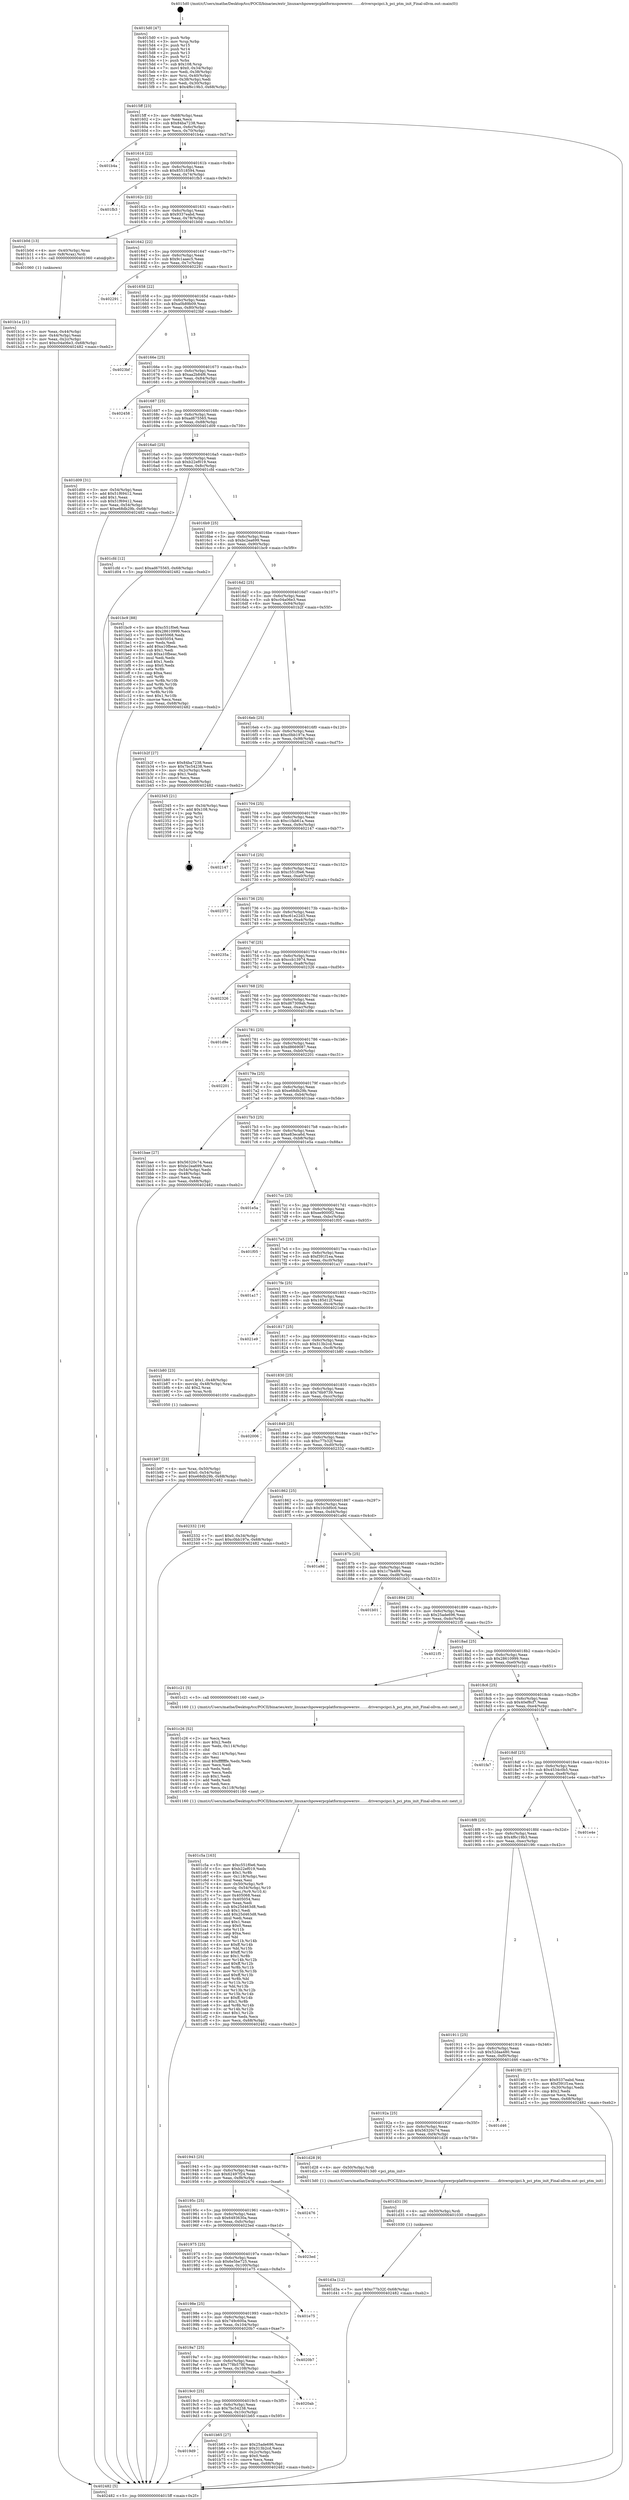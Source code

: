 digraph "0x4015d0" {
  label = "0x4015d0 (/mnt/c/Users/mathe/Desktop/tcc/POCII/binaries/extr_linuxarchpowerpcplatformspowernv........driverspcipci.h_pci_ptm_init_Final-ollvm.out::main(0))"
  labelloc = "t"
  node[shape=record]

  Entry [label="",width=0.3,height=0.3,shape=circle,fillcolor=black,style=filled]
  "0x4015ff" [label="{
     0x4015ff [23]\l
     | [instrs]\l
     &nbsp;&nbsp;0x4015ff \<+3\>: mov -0x68(%rbp),%eax\l
     &nbsp;&nbsp;0x401602 \<+2\>: mov %eax,%ecx\l
     &nbsp;&nbsp;0x401604 \<+6\>: sub $0x84ba7238,%ecx\l
     &nbsp;&nbsp;0x40160a \<+3\>: mov %eax,-0x6c(%rbp)\l
     &nbsp;&nbsp;0x40160d \<+3\>: mov %ecx,-0x70(%rbp)\l
     &nbsp;&nbsp;0x401610 \<+6\>: je 0000000000401b4a \<main+0x57a\>\l
  }"]
  "0x401b4a" [label="{
     0x401b4a\l
  }", style=dashed]
  "0x401616" [label="{
     0x401616 [22]\l
     | [instrs]\l
     &nbsp;&nbsp;0x401616 \<+5\>: jmp 000000000040161b \<main+0x4b\>\l
     &nbsp;&nbsp;0x40161b \<+3\>: mov -0x6c(%rbp),%eax\l
     &nbsp;&nbsp;0x40161e \<+5\>: sub $0x85518594,%eax\l
     &nbsp;&nbsp;0x401623 \<+3\>: mov %eax,-0x74(%rbp)\l
     &nbsp;&nbsp;0x401626 \<+6\>: je 0000000000401fb3 \<main+0x9e3\>\l
  }"]
  Exit [label="",width=0.3,height=0.3,shape=circle,fillcolor=black,style=filled,peripheries=2]
  "0x401fb3" [label="{
     0x401fb3\l
  }", style=dashed]
  "0x40162c" [label="{
     0x40162c [22]\l
     | [instrs]\l
     &nbsp;&nbsp;0x40162c \<+5\>: jmp 0000000000401631 \<main+0x61\>\l
     &nbsp;&nbsp;0x401631 \<+3\>: mov -0x6c(%rbp),%eax\l
     &nbsp;&nbsp;0x401634 \<+5\>: sub $0x9337eabd,%eax\l
     &nbsp;&nbsp;0x401639 \<+3\>: mov %eax,-0x78(%rbp)\l
     &nbsp;&nbsp;0x40163c \<+6\>: je 0000000000401b0d \<main+0x53d\>\l
  }"]
  "0x401d3a" [label="{
     0x401d3a [12]\l
     | [instrs]\l
     &nbsp;&nbsp;0x401d3a \<+7\>: movl $0xc77b32f,-0x68(%rbp)\l
     &nbsp;&nbsp;0x401d41 \<+5\>: jmp 0000000000402482 \<main+0xeb2\>\l
  }"]
  "0x401b0d" [label="{
     0x401b0d [13]\l
     | [instrs]\l
     &nbsp;&nbsp;0x401b0d \<+4\>: mov -0x40(%rbp),%rax\l
     &nbsp;&nbsp;0x401b11 \<+4\>: mov 0x8(%rax),%rdi\l
     &nbsp;&nbsp;0x401b15 \<+5\>: call 0000000000401060 \<atoi@plt\>\l
     | [calls]\l
     &nbsp;&nbsp;0x401060 \{1\} (unknown)\l
  }"]
  "0x401642" [label="{
     0x401642 [22]\l
     | [instrs]\l
     &nbsp;&nbsp;0x401642 \<+5\>: jmp 0000000000401647 \<main+0x77\>\l
     &nbsp;&nbsp;0x401647 \<+3\>: mov -0x6c(%rbp),%eax\l
     &nbsp;&nbsp;0x40164a \<+5\>: sub $0x9c1aaec5,%eax\l
     &nbsp;&nbsp;0x40164f \<+3\>: mov %eax,-0x7c(%rbp)\l
     &nbsp;&nbsp;0x401652 \<+6\>: je 0000000000402291 \<main+0xcc1\>\l
  }"]
  "0x401d31" [label="{
     0x401d31 [9]\l
     | [instrs]\l
     &nbsp;&nbsp;0x401d31 \<+4\>: mov -0x50(%rbp),%rdi\l
     &nbsp;&nbsp;0x401d35 \<+5\>: call 0000000000401030 \<free@plt\>\l
     | [calls]\l
     &nbsp;&nbsp;0x401030 \{1\} (unknown)\l
  }"]
  "0x402291" [label="{
     0x402291\l
  }", style=dashed]
  "0x401658" [label="{
     0x401658 [22]\l
     | [instrs]\l
     &nbsp;&nbsp;0x401658 \<+5\>: jmp 000000000040165d \<main+0x8d\>\l
     &nbsp;&nbsp;0x40165d \<+3\>: mov -0x6c(%rbp),%eax\l
     &nbsp;&nbsp;0x401660 \<+5\>: sub $0xa0b89b09,%eax\l
     &nbsp;&nbsp;0x401665 \<+3\>: mov %eax,-0x80(%rbp)\l
     &nbsp;&nbsp;0x401668 \<+6\>: je 00000000004023bf \<main+0xdef\>\l
  }"]
  "0x401c5a" [label="{
     0x401c5a [163]\l
     | [instrs]\l
     &nbsp;&nbsp;0x401c5a \<+5\>: mov $0xc551f0e6,%ecx\l
     &nbsp;&nbsp;0x401c5f \<+5\>: mov $0xb22ef019,%edx\l
     &nbsp;&nbsp;0x401c64 \<+3\>: mov $0x1,%r8b\l
     &nbsp;&nbsp;0x401c67 \<+6\>: mov -0x118(%rbp),%esi\l
     &nbsp;&nbsp;0x401c6d \<+3\>: imul %eax,%esi\l
     &nbsp;&nbsp;0x401c70 \<+4\>: mov -0x50(%rbp),%r9\l
     &nbsp;&nbsp;0x401c74 \<+4\>: movslq -0x54(%rbp),%r10\l
     &nbsp;&nbsp;0x401c78 \<+4\>: mov %esi,(%r9,%r10,4)\l
     &nbsp;&nbsp;0x401c7c \<+7\>: mov 0x405068,%eax\l
     &nbsp;&nbsp;0x401c83 \<+7\>: mov 0x405054,%esi\l
     &nbsp;&nbsp;0x401c8a \<+2\>: mov %eax,%edi\l
     &nbsp;&nbsp;0x401c8c \<+6\>: sub $0x25d463d8,%edi\l
     &nbsp;&nbsp;0x401c92 \<+3\>: sub $0x1,%edi\l
     &nbsp;&nbsp;0x401c95 \<+6\>: add $0x25d463d8,%edi\l
     &nbsp;&nbsp;0x401c9b \<+3\>: imul %edi,%eax\l
     &nbsp;&nbsp;0x401c9e \<+3\>: and $0x1,%eax\l
     &nbsp;&nbsp;0x401ca1 \<+3\>: cmp $0x0,%eax\l
     &nbsp;&nbsp;0x401ca4 \<+4\>: sete %r11b\l
     &nbsp;&nbsp;0x401ca8 \<+3\>: cmp $0xa,%esi\l
     &nbsp;&nbsp;0x401cab \<+3\>: setl %bl\l
     &nbsp;&nbsp;0x401cae \<+3\>: mov %r11b,%r14b\l
     &nbsp;&nbsp;0x401cb1 \<+4\>: xor $0xff,%r14b\l
     &nbsp;&nbsp;0x401cb5 \<+3\>: mov %bl,%r15b\l
     &nbsp;&nbsp;0x401cb8 \<+4\>: xor $0xff,%r15b\l
     &nbsp;&nbsp;0x401cbc \<+4\>: xor $0x1,%r8b\l
     &nbsp;&nbsp;0x401cc0 \<+3\>: mov %r14b,%r12b\l
     &nbsp;&nbsp;0x401cc3 \<+4\>: and $0xff,%r12b\l
     &nbsp;&nbsp;0x401cc7 \<+3\>: and %r8b,%r11b\l
     &nbsp;&nbsp;0x401cca \<+3\>: mov %r15b,%r13b\l
     &nbsp;&nbsp;0x401ccd \<+4\>: and $0xff,%r13b\l
     &nbsp;&nbsp;0x401cd1 \<+3\>: and %r8b,%bl\l
     &nbsp;&nbsp;0x401cd4 \<+3\>: or %r11b,%r12b\l
     &nbsp;&nbsp;0x401cd7 \<+3\>: or %bl,%r13b\l
     &nbsp;&nbsp;0x401cda \<+3\>: xor %r13b,%r12b\l
     &nbsp;&nbsp;0x401cdd \<+3\>: or %r15b,%r14b\l
     &nbsp;&nbsp;0x401ce0 \<+4\>: xor $0xff,%r14b\l
     &nbsp;&nbsp;0x401ce4 \<+4\>: or $0x1,%r8b\l
     &nbsp;&nbsp;0x401ce8 \<+3\>: and %r8b,%r14b\l
     &nbsp;&nbsp;0x401ceb \<+3\>: or %r14b,%r12b\l
     &nbsp;&nbsp;0x401cee \<+4\>: test $0x1,%r12b\l
     &nbsp;&nbsp;0x401cf2 \<+3\>: cmovne %edx,%ecx\l
     &nbsp;&nbsp;0x401cf5 \<+3\>: mov %ecx,-0x68(%rbp)\l
     &nbsp;&nbsp;0x401cf8 \<+5\>: jmp 0000000000402482 \<main+0xeb2\>\l
  }"]
  "0x4023bf" [label="{
     0x4023bf\l
  }", style=dashed]
  "0x40166e" [label="{
     0x40166e [25]\l
     | [instrs]\l
     &nbsp;&nbsp;0x40166e \<+5\>: jmp 0000000000401673 \<main+0xa3\>\l
     &nbsp;&nbsp;0x401673 \<+3\>: mov -0x6c(%rbp),%eax\l
     &nbsp;&nbsp;0x401676 \<+5\>: sub $0xaa2b84f6,%eax\l
     &nbsp;&nbsp;0x40167b \<+6\>: mov %eax,-0x84(%rbp)\l
     &nbsp;&nbsp;0x401681 \<+6\>: je 0000000000402458 \<main+0xe88\>\l
  }"]
  "0x401c26" [label="{
     0x401c26 [52]\l
     | [instrs]\l
     &nbsp;&nbsp;0x401c26 \<+2\>: xor %ecx,%ecx\l
     &nbsp;&nbsp;0x401c28 \<+5\>: mov $0x2,%edx\l
     &nbsp;&nbsp;0x401c2d \<+6\>: mov %edx,-0x114(%rbp)\l
     &nbsp;&nbsp;0x401c33 \<+1\>: cltd\l
     &nbsp;&nbsp;0x401c34 \<+6\>: mov -0x114(%rbp),%esi\l
     &nbsp;&nbsp;0x401c3a \<+2\>: idiv %esi\l
     &nbsp;&nbsp;0x401c3c \<+6\>: imul $0xfffffffe,%edx,%edx\l
     &nbsp;&nbsp;0x401c42 \<+2\>: mov %ecx,%edi\l
     &nbsp;&nbsp;0x401c44 \<+2\>: sub %edx,%edi\l
     &nbsp;&nbsp;0x401c46 \<+2\>: mov %ecx,%edx\l
     &nbsp;&nbsp;0x401c48 \<+3\>: sub $0x1,%edx\l
     &nbsp;&nbsp;0x401c4b \<+2\>: add %edx,%edi\l
     &nbsp;&nbsp;0x401c4d \<+2\>: sub %edi,%ecx\l
     &nbsp;&nbsp;0x401c4f \<+6\>: mov %ecx,-0x118(%rbp)\l
     &nbsp;&nbsp;0x401c55 \<+5\>: call 0000000000401160 \<next_i\>\l
     | [calls]\l
     &nbsp;&nbsp;0x401160 \{1\} (/mnt/c/Users/mathe/Desktop/tcc/POCII/binaries/extr_linuxarchpowerpcplatformspowernv........driverspcipci.h_pci_ptm_init_Final-ollvm.out::next_i)\l
  }"]
  "0x402458" [label="{
     0x402458\l
  }", style=dashed]
  "0x401687" [label="{
     0x401687 [25]\l
     | [instrs]\l
     &nbsp;&nbsp;0x401687 \<+5\>: jmp 000000000040168c \<main+0xbc\>\l
     &nbsp;&nbsp;0x40168c \<+3\>: mov -0x6c(%rbp),%eax\l
     &nbsp;&nbsp;0x40168f \<+5\>: sub $0xad675565,%eax\l
     &nbsp;&nbsp;0x401694 \<+6\>: mov %eax,-0x88(%rbp)\l
     &nbsp;&nbsp;0x40169a \<+6\>: je 0000000000401d09 \<main+0x739\>\l
  }"]
  "0x401b97" [label="{
     0x401b97 [23]\l
     | [instrs]\l
     &nbsp;&nbsp;0x401b97 \<+4\>: mov %rax,-0x50(%rbp)\l
     &nbsp;&nbsp;0x401b9b \<+7\>: movl $0x0,-0x54(%rbp)\l
     &nbsp;&nbsp;0x401ba2 \<+7\>: movl $0xe68db29b,-0x68(%rbp)\l
     &nbsp;&nbsp;0x401ba9 \<+5\>: jmp 0000000000402482 \<main+0xeb2\>\l
  }"]
  "0x401d09" [label="{
     0x401d09 [31]\l
     | [instrs]\l
     &nbsp;&nbsp;0x401d09 \<+3\>: mov -0x54(%rbp),%eax\l
     &nbsp;&nbsp;0x401d0c \<+5\>: add $0x51f69412,%eax\l
     &nbsp;&nbsp;0x401d11 \<+3\>: add $0x1,%eax\l
     &nbsp;&nbsp;0x401d14 \<+5\>: sub $0x51f69412,%eax\l
     &nbsp;&nbsp;0x401d19 \<+3\>: mov %eax,-0x54(%rbp)\l
     &nbsp;&nbsp;0x401d1c \<+7\>: movl $0xe68db29b,-0x68(%rbp)\l
     &nbsp;&nbsp;0x401d23 \<+5\>: jmp 0000000000402482 \<main+0xeb2\>\l
  }"]
  "0x4016a0" [label="{
     0x4016a0 [25]\l
     | [instrs]\l
     &nbsp;&nbsp;0x4016a0 \<+5\>: jmp 00000000004016a5 \<main+0xd5\>\l
     &nbsp;&nbsp;0x4016a5 \<+3\>: mov -0x6c(%rbp),%eax\l
     &nbsp;&nbsp;0x4016a8 \<+5\>: sub $0xb22ef019,%eax\l
     &nbsp;&nbsp;0x4016ad \<+6\>: mov %eax,-0x8c(%rbp)\l
     &nbsp;&nbsp;0x4016b3 \<+6\>: je 0000000000401cfd \<main+0x72d\>\l
  }"]
  "0x4019d9" [label="{
     0x4019d9\l
  }", style=dashed]
  "0x401cfd" [label="{
     0x401cfd [12]\l
     | [instrs]\l
     &nbsp;&nbsp;0x401cfd \<+7\>: movl $0xad675565,-0x68(%rbp)\l
     &nbsp;&nbsp;0x401d04 \<+5\>: jmp 0000000000402482 \<main+0xeb2\>\l
  }"]
  "0x4016b9" [label="{
     0x4016b9 [25]\l
     | [instrs]\l
     &nbsp;&nbsp;0x4016b9 \<+5\>: jmp 00000000004016be \<main+0xee\>\l
     &nbsp;&nbsp;0x4016be \<+3\>: mov -0x6c(%rbp),%eax\l
     &nbsp;&nbsp;0x4016c1 \<+5\>: sub $0xbc2ea699,%eax\l
     &nbsp;&nbsp;0x4016c6 \<+6\>: mov %eax,-0x90(%rbp)\l
     &nbsp;&nbsp;0x4016cc \<+6\>: je 0000000000401bc9 \<main+0x5f9\>\l
  }"]
  "0x401b65" [label="{
     0x401b65 [27]\l
     | [instrs]\l
     &nbsp;&nbsp;0x401b65 \<+5\>: mov $0x25ade696,%eax\l
     &nbsp;&nbsp;0x401b6a \<+5\>: mov $0x313b2cd,%ecx\l
     &nbsp;&nbsp;0x401b6f \<+3\>: mov -0x2c(%rbp),%edx\l
     &nbsp;&nbsp;0x401b72 \<+3\>: cmp $0x0,%edx\l
     &nbsp;&nbsp;0x401b75 \<+3\>: cmove %ecx,%eax\l
     &nbsp;&nbsp;0x401b78 \<+3\>: mov %eax,-0x68(%rbp)\l
     &nbsp;&nbsp;0x401b7b \<+5\>: jmp 0000000000402482 \<main+0xeb2\>\l
  }"]
  "0x401bc9" [label="{
     0x401bc9 [88]\l
     | [instrs]\l
     &nbsp;&nbsp;0x401bc9 \<+5\>: mov $0xc551f0e6,%eax\l
     &nbsp;&nbsp;0x401bce \<+5\>: mov $0x28610999,%ecx\l
     &nbsp;&nbsp;0x401bd3 \<+7\>: mov 0x405068,%edx\l
     &nbsp;&nbsp;0x401bda \<+7\>: mov 0x405054,%esi\l
     &nbsp;&nbsp;0x401be1 \<+2\>: mov %edx,%edi\l
     &nbsp;&nbsp;0x401be3 \<+6\>: add $0xa10fbeac,%edi\l
     &nbsp;&nbsp;0x401be9 \<+3\>: sub $0x1,%edi\l
     &nbsp;&nbsp;0x401bec \<+6\>: sub $0xa10fbeac,%edi\l
     &nbsp;&nbsp;0x401bf2 \<+3\>: imul %edi,%edx\l
     &nbsp;&nbsp;0x401bf5 \<+3\>: and $0x1,%edx\l
     &nbsp;&nbsp;0x401bf8 \<+3\>: cmp $0x0,%edx\l
     &nbsp;&nbsp;0x401bfb \<+4\>: sete %r8b\l
     &nbsp;&nbsp;0x401bff \<+3\>: cmp $0xa,%esi\l
     &nbsp;&nbsp;0x401c02 \<+4\>: setl %r9b\l
     &nbsp;&nbsp;0x401c06 \<+3\>: mov %r8b,%r10b\l
     &nbsp;&nbsp;0x401c09 \<+3\>: and %r9b,%r10b\l
     &nbsp;&nbsp;0x401c0c \<+3\>: xor %r9b,%r8b\l
     &nbsp;&nbsp;0x401c0f \<+3\>: or %r8b,%r10b\l
     &nbsp;&nbsp;0x401c12 \<+4\>: test $0x1,%r10b\l
     &nbsp;&nbsp;0x401c16 \<+3\>: cmovne %ecx,%eax\l
     &nbsp;&nbsp;0x401c19 \<+3\>: mov %eax,-0x68(%rbp)\l
     &nbsp;&nbsp;0x401c1c \<+5\>: jmp 0000000000402482 \<main+0xeb2\>\l
  }"]
  "0x4016d2" [label="{
     0x4016d2 [25]\l
     | [instrs]\l
     &nbsp;&nbsp;0x4016d2 \<+5\>: jmp 00000000004016d7 \<main+0x107\>\l
     &nbsp;&nbsp;0x4016d7 \<+3\>: mov -0x6c(%rbp),%eax\l
     &nbsp;&nbsp;0x4016da \<+5\>: sub $0xc04a06e3,%eax\l
     &nbsp;&nbsp;0x4016df \<+6\>: mov %eax,-0x94(%rbp)\l
     &nbsp;&nbsp;0x4016e5 \<+6\>: je 0000000000401b2f \<main+0x55f\>\l
  }"]
  "0x4019c0" [label="{
     0x4019c0 [25]\l
     | [instrs]\l
     &nbsp;&nbsp;0x4019c0 \<+5\>: jmp 00000000004019c5 \<main+0x3f5\>\l
     &nbsp;&nbsp;0x4019c5 \<+3\>: mov -0x6c(%rbp),%eax\l
     &nbsp;&nbsp;0x4019c8 \<+5\>: sub $0x7bc54238,%eax\l
     &nbsp;&nbsp;0x4019cd \<+6\>: mov %eax,-0x10c(%rbp)\l
     &nbsp;&nbsp;0x4019d3 \<+6\>: je 0000000000401b65 \<main+0x595\>\l
  }"]
  "0x401b2f" [label="{
     0x401b2f [27]\l
     | [instrs]\l
     &nbsp;&nbsp;0x401b2f \<+5\>: mov $0x84ba7238,%eax\l
     &nbsp;&nbsp;0x401b34 \<+5\>: mov $0x7bc54238,%ecx\l
     &nbsp;&nbsp;0x401b39 \<+3\>: mov -0x2c(%rbp),%edx\l
     &nbsp;&nbsp;0x401b3c \<+3\>: cmp $0x1,%edx\l
     &nbsp;&nbsp;0x401b3f \<+3\>: cmovl %ecx,%eax\l
     &nbsp;&nbsp;0x401b42 \<+3\>: mov %eax,-0x68(%rbp)\l
     &nbsp;&nbsp;0x401b45 \<+5\>: jmp 0000000000402482 \<main+0xeb2\>\l
  }"]
  "0x4016eb" [label="{
     0x4016eb [25]\l
     | [instrs]\l
     &nbsp;&nbsp;0x4016eb \<+5\>: jmp 00000000004016f0 \<main+0x120\>\l
     &nbsp;&nbsp;0x4016f0 \<+3\>: mov -0x6c(%rbp),%eax\l
     &nbsp;&nbsp;0x4016f3 \<+5\>: sub $0xc0bb197e,%eax\l
     &nbsp;&nbsp;0x4016f8 \<+6\>: mov %eax,-0x98(%rbp)\l
     &nbsp;&nbsp;0x4016fe \<+6\>: je 0000000000402345 \<main+0xd75\>\l
  }"]
  "0x4020ab" [label="{
     0x4020ab\l
  }", style=dashed]
  "0x402345" [label="{
     0x402345 [21]\l
     | [instrs]\l
     &nbsp;&nbsp;0x402345 \<+3\>: mov -0x34(%rbp),%eax\l
     &nbsp;&nbsp;0x402348 \<+7\>: add $0x108,%rsp\l
     &nbsp;&nbsp;0x40234f \<+1\>: pop %rbx\l
     &nbsp;&nbsp;0x402350 \<+2\>: pop %r12\l
     &nbsp;&nbsp;0x402352 \<+2\>: pop %r13\l
     &nbsp;&nbsp;0x402354 \<+2\>: pop %r14\l
     &nbsp;&nbsp;0x402356 \<+2\>: pop %r15\l
     &nbsp;&nbsp;0x402358 \<+1\>: pop %rbp\l
     &nbsp;&nbsp;0x402359 \<+1\>: ret\l
  }"]
  "0x401704" [label="{
     0x401704 [25]\l
     | [instrs]\l
     &nbsp;&nbsp;0x401704 \<+5\>: jmp 0000000000401709 \<main+0x139\>\l
     &nbsp;&nbsp;0x401709 \<+3\>: mov -0x6c(%rbp),%eax\l
     &nbsp;&nbsp;0x40170c \<+5\>: sub $0xc1fab61a,%eax\l
     &nbsp;&nbsp;0x401711 \<+6\>: mov %eax,-0x9c(%rbp)\l
     &nbsp;&nbsp;0x401717 \<+6\>: je 0000000000402147 \<main+0xb77\>\l
  }"]
  "0x4019a7" [label="{
     0x4019a7 [25]\l
     | [instrs]\l
     &nbsp;&nbsp;0x4019a7 \<+5\>: jmp 00000000004019ac \<main+0x3dc\>\l
     &nbsp;&nbsp;0x4019ac \<+3\>: mov -0x6c(%rbp),%eax\l
     &nbsp;&nbsp;0x4019af \<+5\>: sub $0x778b578f,%eax\l
     &nbsp;&nbsp;0x4019b4 \<+6\>: mov %eax,-0x108(%rbp)\l
     &nbsp;&nbsp;0x4019ba \<+6\>: je 00000000004020ab \<main+0xadb\>\l
  }"]
  "0x402147" [label="{
     0x402147\l
  }", style=dashed]
  "0x40171d" [label="{
     0x40171d [25]\l
     | [instrs]\l
     &nbsp;&nbsp;0x40171d \<+5\>: jmp 0000000000401722 \<main+0x152\>\l
     &nbsp;&nbsp;0x401722 \<+3\>: mov -0x6c(%rbp),%eax\l
     &nbsp;&nbsp;0x401725 \<+5\>: sub $0xc551f0e6,%eax\l
     &nbsp;&nbsp;0x40172a \<+6\>: mov %eax,-0xa0(%rbp)\l
     &nbsp;&nbsp;0x401730 \<+6\>: je 0000000000402372 \<main+0xda2\>\l
  }"]
  "0x4020b7" [label="{
     0x4020b7\l
  }", style=dashed]
  "0x402372" [label="{
     0x402372\l
  }", style=dashed]
  "0x401736" [label="{
     0x401736 [25]\l
     | [instrs]\l
     &nbsp;&nbsp;0x401736 \<+5\>: jmp 000000000040173b \<main+0x16b\>\l
     &nbsp;&nbsp;0x40173b \<+3\>: mov -0x6c(%rbp),%eax\l
     &nbsp;&nbsp;0x40173e \<+5\>: sub $0xc61e22d3,%eax\l
     &nbsp;&nbsp;0x401743 \<+6\>: mov %eax,-0xa4(%rbp)\l
     &nbsp;&nbsp;0x401749 \<+6\>: je 000000000040235a \<main+0xd8a\>\l
  }"]
  "0x40198e" [label="{
     0x40198e [25]\l
     | [instrs]\l
     &nbsp;&nbsp;0x40198e \<+5\>: jmp 0000000000401993 \<main+0x3c3\>\l
     &nbsp;&nbsp;0x401993 \<+3\>: mov -0x6c(%rbp),%eax\l
     &nbsp;&nbsp;0x401996 \<+5\>: sub $0x749c600a,%eax\l
     &nbsp;&nbsp;0x40199b \<+6\>: mov %eax,-0x104(%rbp)\l
     &nbsp;&nbsp;0x4019a1 \<+6\>: je 00000000004020b7 \<main+0xae7\>\l
  }"]
  "0x40235a" [label="{
     0x40235a\l
  }", style=dashed]
  "0x40174f" [label="{
     0x40174f [25]\l
     | [instrs]\l
     &nbsp;&nbsp;0x40174f \<+5\>: jmp 0000000000401754 \<main+0x184\>\l
     &nbsp;&nbsp;0x401754 \<+3\>: mov -0x6c(%rbp),%eax\l
     &nbsp;&nbsp;0x401757 \<+5\>: sub $0xccb13974,%eax\l
     &nbsp;&nbsp;0x40175c \<+6\>: mov %eax,-0xa8(%rbp)\l
     &nbsp;&nbsp;0x401762 \<+6\>: je 0000000000402326 \<main+0xd56\>\l
  }"]
  "0x401e75" [label="{
     0x401e75\l
  }", style=dashed]
  "0x402326" [label="{
     0x402326\l
  }", style=dashed]
  "0x401768" [label="{
     0x401768 [25]\l
     | [instrs]\l
     &nbsp;&nbsp;0x401768 \<+5\>: jmp 000000000040176d \<main+0x19d\>\l
     &nbsp;&nbsp;0x40176d \<+3\>: mov -0x6c(%rbp),%eax\l
     &nbsp;&nbsp;0x401770 \<+5\>: sub $0xd67309ab,%eax\l
     &nbsp;&nbsp;0x401775 \<+6\>: mov %eax,-0xac(%rbp)\l
     &nbsp;&nbsp;0x40177b \<+6\>: je 0000000000401d9e \<main+0x7ce\>\l
  }"]
  "0x401975" [label="{
     0x401975 [25]\l
     | [instrs]\l
     &nbsp;&nbsp;0x401975 \<+5\>: jmp 000000000040197a \<main+0x3aa\>\l
     &nbsp;&nbsp;0x40197a \<+3\>: mov -0x6c(%rbp),%eax\l
     &nbsp;&nbsp;0x40197d \<+5\>: sub $0x6e5be725,%eax\l
     &nbsp;&nbsp;0x401982 \<+6\>: mov %eax,-0x100(%rbp)\l
     &nbsp;&nbsp;0x401988 \<+6\>: je 0000000000401e75 \<main+0x8a5\>\l
  }"]
  "0x401d9e" [label="{
     0x401d9e\l
  }", style=dashed]
  "0x401781" [label="{
     0x401781 [25]\l
     | [instrs]\l
     &nbsp;&nbsp;0x401781 \<+5\>: jmp 0000000000401786 \<main+0x1b6\>\l
     &nbsp;&nbsp;0x401786 \<+3\>: mov -0x6c(%rbp),%eax\l
     &nbsp;&nbsp;0x401789 \<+5\>: sub $0xd8669087,%eax\l
     &nbsp;&nbsp;0x40178e \<+6\>: mov %eax,-0xb0(%rbp)\l
     &nbsp;&nbsp;0x401794 \<+6\>: je 0000000000402201 \<main+0xc31\>\l
  }"]
  "0x4023ed" [label="{
     0x4023ed\l
  }", style=dashed]
  "0x402201" [label="{
     0x402201\l
  }", style=dashed]
  "0x40179a" [label="{
     0x40179a [25]\l
     | [instrs]\l
     &nbsp;&nbsp;0x40179a \<+5\>: jmp 000000000040179f \<main+0x1cf\>\l
     &nbsp;&nbsp;0x40179f \<+3\>: mov -0x6c(%rbp),%eax\l
     &nbsp;&nbsp;0x4017a2 \<+5\>: sub $0xe68db29b,%eax\l
     &nbsp;&nbsp;0x4017a7 \<+6\>: mov %eax,-0xb4(%rbp)\l
     &nbsp;&nbsp;0x4017ad \<+6\>: je 0000000000401bae \<main+0x5de\>\l
  }"]
  "0x40195c" [label="{
     0x40195c [25]\l
     | [instrs]\l
     &nbsp;&nbsp;0x40195c \<+5\>: jmp 0000000000401961 \<main+0x391\>\l
     &nbsp;&nbsp;0x401961 \<+3\>: mov -0x6c(%rbp),%eax\l
     &nbsp;&nbsp;0x401964 \<+5\>: sub $0x6493630a,%eax\l
     &nbsp;&nbsp;0x401969 \<+6\>: mov %eax,-0xfc(%rbp)\l
     &nbsp;&nbsp;0x40196f \<+6\>: je 00000000004023ed \<main+0xe1d\>\l
  }"]
  "0x401bae" [label="{
     0x401bae [27]\l
     | [instrs]\l
     &nbsp;&nbsp;0x401bae \<+5\>: mov $0x56320c74,%eax\l
     &nbsp;&nbsp;0x401bb3 \<+5\>: mov $0xbc2ea699,%ecx\l
     &nbsp;&nbsp;0x401bb8 \<+3\>: mov -0x54(%rbp),%edx\l
     &nbsp;&nbsp;0x401bbb \<+3\>: cmp -0x48(%rbp),%edx\l
     &nbsp;&nbsp;0x401bbe \<+3\>: cmovl %ecx,%eax\l
     &nbsp;&nbsp;0x401bc1 \<+3\>: mov %eax,-0x68(%rbp)\l
     &nbsp;&nbsp;0x401bc4 \<+5\>: jmp 0000000000402482 \<main+0xeb2\>\l
  }"]
  "0x4017b3" [label="{
     0x4017b3 [25]\l
     | [instrs]\l
     &nbsp;&nbsp;0x4017b3 \<+5\>: jmp 00000000004017b8 \<main+0x1e8\>\l
     &nbsp;&nbsp;0x4017b8 \<+3\>: mov -0x6c(%rbp),%eax\l
     &nbsp;&nbsp;0x4017bb \<+5\>: sub $0xe83eca6d,%eax\l
     &nbsp;&nbsp;0x4017c0 \<+6\>: mov %eax,-0xb8(%rbp)\l
     &nbsp;&nbsp;0x4017c6 \<+6\>: je 0000000000401e5a \<main+0x88a\>\l
  }"]
  "0x402476" [label="{
     0x402476\l
  }", style=dashed]
  "0x401e5a" [label="{
     0x401e5a\l
  }", style=dashed]
  "0x4017cc" [label="{
     0x4017cc [25]\l
     | [instrs]\l
     &nbsp;&nbsp;0x4017cc \<+5\>: jmp 00000000004017d1 \<main+0x201\>\l
     &nbsp;&nbsp;0x4017d1 \<+3\>: mov -0x6c(%rbp),%eax\l
     &nbsp;&nbsp;0x4017d4 \<+5\>: sub $0xee9000f2,%eax\l
     &nbsp;&nbsp;0x4017d9 \<+6\>: mov %eax,-0xbc(%rbp)\l
     &nbsp;&nbsp;0x4017df \<+6\>: je 0000000000401f05 \<main+0x935\>\l
  }"]
  "0x401943" [label="{
     0x401943 [25]\l
     | [instrs]\l
     &nbsp;&nbsp;0x401943 \<+5\>: jmp 0000000000401948 \<main+0x378\>\l
     &nbsp;&nbsp;0x401948 \<+3\>: mov -0x6c(%rbp),%eax\l
     &nbsp;&nbsp;0x40194b \<+5\>: sub $0x62497f24,%eax\l
     &nbsp;&nbsp;0x401950 \<+6\>: mov %eax,-0xf8(%rbp)\l
     &nbsp;&nbsp;0x401956 \<+6\>: je 0000000000402476 \<main+0xea6\>\l
  }"]
  "0x401f05" [label="{
     0x401f05\l
  }", style=dashed]
  "0x4017e5" [label="{
     0x4017e5 [25]\l
     | [instrs]\l
     &nbsp;&nbsp;0x4017e5 \<+5\>: jmp 00000000004017ea \<main+0x21a\>\l
     &nbsp;&nbsp;0x4017ea \<+3\>: mov -0x6c(%rbp),%eax\l
     &nbsp;&nbsp;0x4017ed \<+5\>: sub $0xf391f1ea,%eax\l
     &nbsp;&nbsp;0x4017f2 \<+6\>: mov %eax,-0xc0(%rbp)\l
     &nbsp;&nbsp;0x4017f8 \<+6\>: je 0000000000401a17 \<main+0x447\>\l
  }"]
  "0x401d28" [label="{
     0x401d28 [9]\l
     | [instrs]\l
     &nbsp;&nbsp;0x401d28 \<+4\>: mov -0x50(%rbp),%rdi\l
     &nbsp;&nbsp;0x401d2c \<+5\>: call 00000000004013d0 \<pci_ptm_init\>\l
     | [calls]\l
     &nbsp;&nbsp;0x4013d0 \{1\} (/mnt/c/Users/mathe/Desktop/tcc/POCII/binaries/extr_linuxarchpowerpcplatformspowernv........driverspcipci.h_pci_ptm_init_Final-ollvm.out::pci_ptm_init)\l
  }"]
  "0x401a17" [label="{
     0x401a17\l
  }", style=dashed]
  "0x4017fe" [label="{
     0x4017fe [25]\l
     | [instrs]\l
     &nbsp;&nbsp;0x4017fe \<+5\>: jmp 0000000000401803 \<main+0x233\>\l
     &nbsp;&nbsp;0x401803 \<+3\>: mov -0x6c(%rbp),%eax\l
     &nbsp;&nbsp;0x401806 \<+5\>: sub $0x185d12f,%eax\l
     &nbsp;&nbsp;0x40180b \<+6\>: mov %eax,-0xc4(%rbp)\l
     &nbsp;&nbsp;0x401811 \<+6\>: je 00000000004021e9 \<main+0xc19\>\l
  }"]
  "0x40192a" [label="{
     0x40192a [25]\l
     | [instrs]\l
     &nbsp;&nbsp;0x40192a \<+5\>: jmp 000000000040192f \<main+0x35f\>\l
     &nbsp;&nbsp;0x40192f \<+3\>: mov -0x6c(%rbp),%eax\l
     &nbsp;&nbsp;0x401932 \<+5\>: sub $0x56320c74,%eax\l
     &nbsp;&nbsp;0x401937 \<+6\>: mov %eax,-0xf4(%rbp)\l
     &nbsp;&nbsp;0x40193d \<+6\>: je 0000000000401d28 \<main+0x758\>\l
  }"]
  "0x4021e9" [label="{
     0x4021e9\l
  }", style=dashed]
  "0x401817" [label="{
     0x401817 [25]\l
     | [instrs]\l
     &nbsp;&nbsp;0x401817 \<+5\>: jmp 000000000040181c \<main+0x24c\>\l
     &nbsp;&nbsp;0x40181c \<+3\>: mov -0x6c(%rbp),%eax\l
     &nbsp;&nbsp;0x40181f \<+5\>: sub $0x313b2cd,%eax\l
     &nbsp;&nbsp;0x401824 \<+6\>: mov %eax,-0xc8(%rbp)\l
     &nbsp;&nbsp;0x40182a \<+6\>: je 0000000000401b80 \<main+0x5b0\>\l
  }"]
  "0x401d46" [label="{
     0x401d46\l
  }", style=dashed]
  "0x401b80" [label="{
     0x401b80 [23]\l
     | [instrs]\l
     &nbsp;&nbsp;0x401b80 \<+7\>: movl $0x1,-0x48(%rbp)\l
     &nbsp;&nbsp;0x401b87 \<+4\>: movslq -0x48(%rbp),%rax\l
     &nbsp;&nbsp;0x401b8b \<+4\>: shl $0x2,%rax\l
     &nbsp;&nbsp;0x401b8f \<+3\>: mov %rax,%rdi\l
     &nbsp;&nbsp;0x401b92 \<+5\>: call 0000000000401050 \<malloc@plt\>\l
     | [calls]\l
     &nbsp;&nbsp;0x401050 \{1\} (unknown)\l
  }"]
  "0x401830" [label="{
     0x401830 [25]\l
     | [instrs]\l
     &nbsp;&nbsp;0x401830 \<+5\>: jmp 0000000000401835 \<main+0x265\>\l
     &nbsp;&nbsp;0x401835 \<+3\>: mov -0x6c(%rbp),%eax\l
     &nbsp;&nbsp;0x401838 \<+5\>: sub $0x76b9739,%eax\l
     &nbsp;&nbsp;0x40183d \<+6\>: mov %eax,-0xcc(%rbp)\l
     &nbsp;&nbsp;0x401843 \<+6\>: je 0000000000402006 \<main+0xa36\>\l
  }"]
  "0x401b1a" [label="{
     0x401b1a [21]\l
     | [instrs]\l
     &nbsp;&nbsp;0x401b1a \<+3\>: mov %eax,-0x44(%rbp)\l
     &nbsp;&nbsp;0x401b1d \<+3\>: mov -0x44(%rbp),%eax\l
     &nbsp;&nbsp;0x401b20 \<+3\>: mov %eax,-0x2c(%rbp)\l
     &nbsp;&nbsp;0x401b23 \<+7\>: movl $0xc04a06e3,-0x68(%rbp)\l
     &nbsp;&nbsp;0x401b2a \<+5\>: jmp 0000000000402482 \<main+0xeb2\>\l
  }"]
  "0x402006" [label="{
     0x402006\l
  }", style=dashed]
  "0x401849" [label="{
     0x401849 [25]\l
     | [instrs]\l
     &nbsp;&nbsp;0x401849 \<+5\>: jmp 000000000040184e \<main+0x27e\>\l
     &nbsp;&nbsp;0x40184e \<+3\>: mov -0x6c(%rbp),%eax\l
     &nbsp;&nbsp;0x401851 \<+5\>: sub $0xc77b32f,%eax\l
     &nbsp;&nbsp;0x401856 \<+6\>: mov %eax,-0xd0(%rbp)\l
     &nbsp;&nbsp;0x40185c \<+6\>: je 0000000000402332 \<main+0xd62\>\l
  }"]
  "0x4015d0" [label="{
     0x4015d0 [47]\l
     | [instrs]\l
     &nbsp;&nbsp;0x4015d0 \<+1\>: push %rbp\l
     &nbsp;&nbsp;0x4015d1 \<+3\>: mov %rsp,%rbp\l
     &nbsp;&nbsp;0x4015d4 \<+2\>: push %r15\l
     &nbsp;&nbsp;0x4015d6 \<+2\>: push %r14\l
     &nbsp;&nbsp;0x4015d8 \<+2\>: push %r13\l
     &nbsp;&nbsp;0x4015da \<+2\>: push %r12\l
     &nbsp;&nbsp;0x4015dc \<+1\>: push %rbx\l
     &nbsp;&nbsp;0x4015dd \<+7\>: sub $0x108,%rsp\l
     &nbsp;&nbsp;0x4015e4 \<+7\>: movl $0x0,-0x34(%rbp)\l
     &nbsp;&nbsp;0x4015eb \<+3\>: mov %edi,-0x38(%rbp)\l
     &nbsp;&nbsp;0x4015ee \<+4\>: mov %rsi,-0x40(%rbp)\l
     &nbsp;&nbsp;0x4015f2 \<+3\>: mov -0x38(%rbp),%edi\l
     &nbsp;&nbsp;0x4015f5 \<+3\>: mov %edi,-0x30(%rbp)\l
     &nbsp;&nbsp;0x4015f8 \<+7\>: movl $0x4f6c19b3,-0x68(%rbp)\l
  }"]
  "0x402332" [label="{
     0x402332 [19]\l
     | [instrs]\l
     &nbsp;&nbsp;0x402332 \<+7\>: movl $0x0,-0x34(%rbp)\l
     &nbsp;&nbsp;0x402339 \<+7\>: movl $0xc0bb197e,-0x68(%rbp)\l
     &nbsp;&nbsp;0x402340 \<+5\>: jmp 0000000000402482 \<main+0xeb2\>\l
  }"]
  "0x401862" [label="{
     0x401862 [25]\l
     | [instrs]\l
     &nbsp;&nbsp;0x401862 \<+5\>: jmp 0000000000401867 \<main+0x297\>\l
     &nbsp;&nbsp;0x401867 \<+3\>: mov -0x6c(%rbp),%eax\l
     &nbsp;&nbsp;0x40186a \<+5\>: sub $0x10cbf0c6,%eax\l
     &nbsp;&nbsp;0x40186f \<+6\>: mov %eax,-0xd4(%rbp)\l
     &nbsp;&nbsp;0x401875 \<+6\>: je 0000000000401a9d \<main+0x4cd\>\l
  }"]
  "0x402482" [label="{
     0x402482 [5]\l
     | [instrs]\l
     &nbsp;&nbsp;0x402482 \<+5\>: jmp 00000000004015ff \<main+0x2f\>\l
  }"]
  "0x401a9d" [label="{
     0x401a9d\l
  }", style=dashed]
  "0x40187b" [label="{
     0x40187b [25]\l
     | [instrs]\l
     &nbsp;&nbsp;0x40187b \<+5\>: jmp 0000000000401880 \<main+0x2b0\>\l
     &nbsp;&nbsp;0x401880 \<+3\>: mov -0x6c(%rbp),%eax\l
     &nbsp;&nbsp;0x401883 \<+5\>: sub $0x1c7fa489,%eax\l
     &nbsp;&nbsp;0x401888 \<+6\>: mov %eax,-0xd8(%rbp)\l
     &nbsp;&nbsp;0x40188e \<+6\>: je 0000000000401b01 \<main+0x531\>\l
  }"]
  "0x401911" [label="{
     0x401911 [25]\l
     | [instrs]\l
     &nbsp;&nbsp;0x401911 \<+5\>: jmp 0000000000401916 \<main+0x346\>\l
     &nbsp;&nbsp;0x401916 \<+3\>: mov -0x6c(%rbp),%eax\l
     &nbsp;&nbsp;0x401919 \<+5\>: sub $0x52daa480,%eax\l
     &nbsp;&nbsp;0x40191e \<+6\>: mov %eax,-0xf0(%rbp)\l
     &nbsp;&nbsp;0x401924 \<+6\>: je 0000000000401d46 \<main+0x776\>\l
  }"]
  "0x401b01" [label="{
     0x401b01\l
  }", style=dashed]
  "0x401894" [label="{
     0x401894 [25]\l
     | [instrs]\l
     &nbsp;&nbsp;0x401894 \<+5\>: jmp 0000000000401899 \<main+0x2c9\>\l
     &nbsp;&nbsp;0x401899 \<+3\>: mov -0x6c(%rbp),%eax\l
     &nbsp;&nbsp;0x40189c \<+5\>: sub $0x25ade696,%eax\l
     &nbsp;&nbsp;0x4018a1 \<+6\>: mov %eax,-0xdc(%rbp)\l
     &nbsp;&nbsp;0x4018a7 \<+6\>: je 00000000004021f5 \<main+0xc25\>\l
  }"]
  "0x4019fc" [label="{
     0x4019fc [27]\l
     | [instrs]\l
     &nbsp;&nbsp;0x4019fc \<+5\>: mov $0x9337eabd,%eax\l
     &nbsp;&nbsp;0x401a01 \<+5\>: mov $0xf391f1ea,%ecx\l
     &nbsp;&nbsp;0x401a06 \<+3\>: mov -0x30(%rbp),%edx\l
     &nbsp;&nbsp;0x401a09 \<+3\>: cmp $0x2,%edx\l
     &nbsp;&nbsp;0x401a0c \<+3\>: cmovne %ecx,%eax\l
     &nbsp;&nbsp;0x401a0f \<+3\>: mov %eax,-0x68(%rbp)\l
     &nbsp;&nbsp;0x401a12 \<+5\>: jmp 0000000000402482 \<main+0xeb2\>\l
  }"]
  "0x4021f5" [label="{
     0x4021f5\l
  }", style=dashed]
  "0x4018ad" [label="{
     0x4018ad [25]\l
     | [instrs]\l
     &nbsp;&nbsp;0x4018ad \<+5\>: jmp 00000000004018b2 \<main+0x2e2\>\l
     &nbsp;&nbsp;0x4018b2 \<+3\>: mov -0x6c(%rbp),%eax\l
     &nbsp;&nbsp;0x4018b5 \<+5\>: sub $0x28610999,%eax\l
     &nbsp;&nbsp;0x4018ba \<+6\>: mov %eax,-0xe0(%rbp)\l
     &nbsp;&nbsp;0x4018c0 \<+6\>: je 0000000000401c21 \<main+0x651\>\l
  }"]
  "0x4018f8" [label="{
     0x4018f8 [25]\l
     | [instrs]\l
     &nbsp;&nbsp;0x4018f8 \<+5\>: jmp 00000000004018fd \<main+0x32d\>\l
     &nbsp;&nbsp;0x4018fd \<+3\>: mov -0x6c(%rbp),%eax\l
     &nbsp;&nbsp;0x401900 \<+5\>: sub $0x4f6c19b3,%eax\l
     &nbsp;&nbsp;0x401905 \<+6\>: mov %eax,-0xec(%rbp)\l
     &nbsp;&nbsp;0x40190b \<+6\>: je 00000000004019fc \<main+0x42c\>\l
  }"]
  "0x401c21" [label="{
     0x401c21 [5]\l
     | [instrs]\l
     &nbsp;&nbsp;0x401c21 \<+5\>: call 0000000000401160 \<next_i\>\l
     | [calls]\l
     &nbsp;&nbsp;0x401160 \{1\} (/mnt/c/Users/mathe/Desktop/tcc/POCII/binaries/extr_linuxarchpowerpcplatformspowernv........driverspcipci.h_pci_ptm_init_Final-ollvm.out::next_i)\l
  }"]
  "0x4018c6" [label="{
     0x4018c6 [25]\l
     | [instrs]\l
     &nbsp;&nbsp;0x4018c6 \<+5\>: jmp 00000000004018cb \<main+0x2fb\>\l
     &nbsp;&nbsp;0x4018cb \<+3\>: mov -0x6c(%rbp),%eax\l
     &nbsp;&nbsp;0x4018ce \<+5\>: sub $0x40ef8cf7,%eax\l
     &nbsp;&nbsp;0x4018d3 \<+6\>: mov %eax,-0xe4(%rbp)\l
     &nbsp;&nbsp;0x4018d9 \<+6\>: je 0000000000401fa7 \<main+0x9d7\>\l
  }"]
  "0x401e4e" [label="{
     0x401e4e\l
  }", style=dashed]
  "0x401fa7" [label="{
     0x401fa7\l
  }", style=dashed]
  "0x4018df" [label="{
     0x4018df [25]\l
     | [instrs]\l
     &nbsp;&nbsp;0x4018df \<+5\>: jmp 00000000004018e4 \<main+0x314\>\l
     &nbsp;&nbsp;0x4018e4 \<+3\>: mov -0x6c(%rbp),%eax\l
     &nbsp;&nbsp;0x4018e7 \<+5\>: sub $0x4534c0b5,%eax\l
     &nbsp;&nbsp;0x4018ec \<+6\>: mov %eax,-0xe8(%rbp)\l
     &nbsp;&nbsp;0x4018f2 \<+6\>: je 0000000000401e4e \<main+0x87e\>\l
  }"]
  Entry -> "0x4015d0" [label=" 1"]
  "0x4015ff" -> "0x401b4a" [label=" 0"]
  "0x4015ff" -> "0x401616" [label=" 14"]
  "0x402345" -> Exit [label=" 1"]
  "0x401616" -> "0x401fb3" [label=" 0"]
  "0x401616" -> "0x40162c" [label=" 14"]
  "0x402332" -> "0x402482" [label=" 1"]
  "0x40162c" -> "0x401b0d" [label=" 1"]
  "0x40162c" -> "0x401642" [label=" 13"]
  "0x401d3a" -> "0x402482" [label=" 1"]
  "0x401642" -> "0x402291" [label=" 0"]
  "0x401642" -> "0x401658" [label=" 13"]
  "0x401d31" -> "0x401d3a" [label=" 1"]
  "0x401658" -> "0x4023bf" [label=" 0"]
  "0x401658" -> "0x40166e" [label=" 13"]
  "0x401d28" -> "0x401d31" [label=" 1"]
  "0x40166e" -> "0x402458" [label=" 0"]
  "0x40166e" -> "0x401687" [label=" 13"]
  "0x401d09" -> "0x402482" [label=" 1"]
  "0x401687" -> "0x401d09" [label=" 1"]
  "0x401687" -> "0x4016a0" [label=" 12"]
  "0x401cfd" -> "0x402482" [label=" 1"]
  "0x4016a0" -> "0x401cfd" [label=" 1"]
  "0x4016a0" -> "0x4016b9" [label=" 11"]
  "0x401c5a" -> "0x402482" [label=" 1"]
  "0x4016b9" -> "0x401bc9" [label=" 1"]
  "0x4016b9" -> "0x4016d2" [label=" 10"]
  "0x401c26" -> "0x401c5a" [label=" 1"]
  "0x4016d2" -> "0x401b2f" [label=" 1"]
  "0x4016d2" -> "0x4016eb" [label=" 9"]
  "0x401bc9" -> "0x402482" [label=" 1"]
  "0x4016eb" -> "0x402345" [label=" 1"]
  "0x4016eb" -> "0x401704" [label=" 8"]
  "0x401bae" -> "0x402482" [label=" 2"]
  "0x401704" -> "0x402147" [label=" 0"]
  "0x401704" -> "0x40171d" [label=" 8"]
  "0x401b80" -> "0x401b97" [label=" 1"]
  "0x40171d" -> "0x402372" [label=" 0"]
  "0x40171d" -> "0x401736" [label=" 8"]
  "0x401b65" -> "0x402482" [label=" 1"]
  "0x401736" -> "0x40235a" [label=" 0"]
  "0x401736" -> "0x40174f" [label=" 8"]
  "0x4019c0" -> "0x401b65" [label=" 1"]
  "0x40174f" -> "0x402326" [label=" 0"]
  "0x40174f" -> "0x401768" [label=" 8"]
  "0x401c21" -> "0x401c26" [label=" 1"]
  "0x401768" -> "0x401d9e" [label=" 0"]
  "0x401768" -> "0x401781" [label=" 8"]
  "0x4019a7" -> "0x4020ab" [label=" 0"]
  "0x401781" -> "0x402201" [label=" 0"]
  "0x401781" -> "0x40179a" [label=" 8"]
  "0x401b97" -> "0x402482" [label=" 1"]
  "0x40179a" -> "0x401bae" [label=" 2"]
  "0x40179a" -> "0x4017b3" [label=" 6"]
  "0x40198e" -> "0x4020b7" [label=" 0"]
  "0x4017b3" -> "0x401e5a" [label=" 0"]
  "0x4017b3" -> "0x4017cc" [label=" 6"]
  "0x4019c0" -> "0x4019d9" [label=" 0"]
  "0x4017cc" -> "0x401f05" [label=" 0"]
  "0x4017cc" -> "0x4017e5" [label=" 6"]
  "0x401975" -> "0x401e75" [label=" 0"]
  "0x4017e5" -> "0x401a17" [label=" 0"]
  "0x4017e5" -> "0x4017fe" [label=" 6"]
  "0x4019a7" -> "0x4019c0" [label=" 1"]
  "0x4017fe" -> "0x4021e9" [label=" 0"]
  "0x4017fe" -> "0x401817" [label=" 6"]
  "0x40195c" -> "0x4023ed" [label=" 0"]
  "0x401817" -> "0x401b80" [label=" 1"]
  "0x401817" -> "0x401830" [label=" 5"]
  "0x40198e" -> "0x4019a7" [label=" 1"]
  "0x401830" -> "0x402006" [label=" 0"]
  "0x401830" -> "0x401849" [label=" 5"]
  "0x401943" -> "0x402476" [label=" 0"]
  "0x401849" -> "0x402332" [label=" 1"]
  "0x401849" -> "0x401862" [label=" 4"]
  "0x401975" -> "0x40198e" [label=" 1"]
  "0x401862" -> "0x401a9d" [label=" 0"]
  "0x401862" -> "0x40187b" [label=" 4"]
  "0x40192a" -> "0x401943" [label=" 1"]
  "0x40187b" -> "0x401b01" [label=" 0"]
  "0x40187b" -> "0x401894" [label=" 4"]
  "0x40192a" -> "0x401d28" [label=" 1"]
  "0x401894" -> "0x4021f5" [label=" 0"]
  "0x401894" -> "0x4018ad" [label=" 4"]
  "0x40195c" -> "0x401975" [label=" 1"]
  "0x4018ad" -> "0x401c21" [label=" 1"]
  "0x4018ad" -> "0x4018c6" [label=" 3"]
  "0x401911" -> "0x401d46" [label=" 0"]
  "0x4018c6" -> "0x401fa7" [label=" 0"]
  "0x4018c6" -> "0x4018df" [label=" 3"]
  "0x401943" -> "0x40195c" [label=" 1"]
  "0x4018df" -> "0x401e4e" [label=" 0"]
  "0x4018df" -> "0x4018f8" [label=" 3"]
  "0x401911" -> "0x40192a" [label=" 2"]
  "0x4018f8" -> "0x4019fc" [label=" 1"]
  "0x4018f8" -> "0x401911" [label=" 2"]
  "0x4019fc" -> "0x402482" [label=" 1"]
  "0x4015d0" -> "0x4015ff" [label=" 1"]
  "0x402482" -> "0x4015ff" [label=" 13"]
  "0x401b0d" -> "0x401b1a" [label=" 1"]
  "0x401b1a" -> "0x402482" [label=" 1"]
  "0x401b2f" -> "0x402482" [label=" 1"]
}
